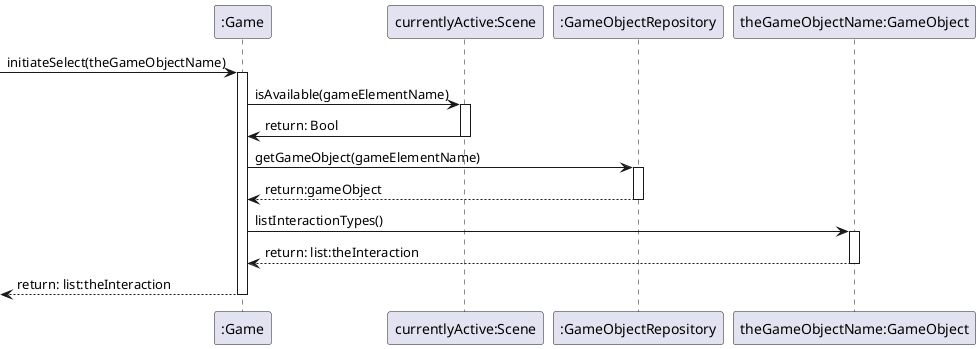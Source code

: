 @startuml

participant ":Game" as gm
participant "currentlyActive:Scene" as sc
participant ":GameObjectRepository" as ga
participant "theGameObjectName:GameObject" as go


-> gm : initiateSelect(theGameObjectName)
activate gm
gm -> sc :isAvailable(gameElementName)
activate sc
sc -> gm : return: Bool
deactivate sc
gm -> ga :getGameObject(gameElementName)
activate ga
ga --> gm : return:gameObject
deactivate ga
gm -> go : listInteractionTypes()
activate go
go --> gm : return: list:theInteraction
deactivate go
<-- gm : return: list:theInteraction
deactivate gm

@enduml